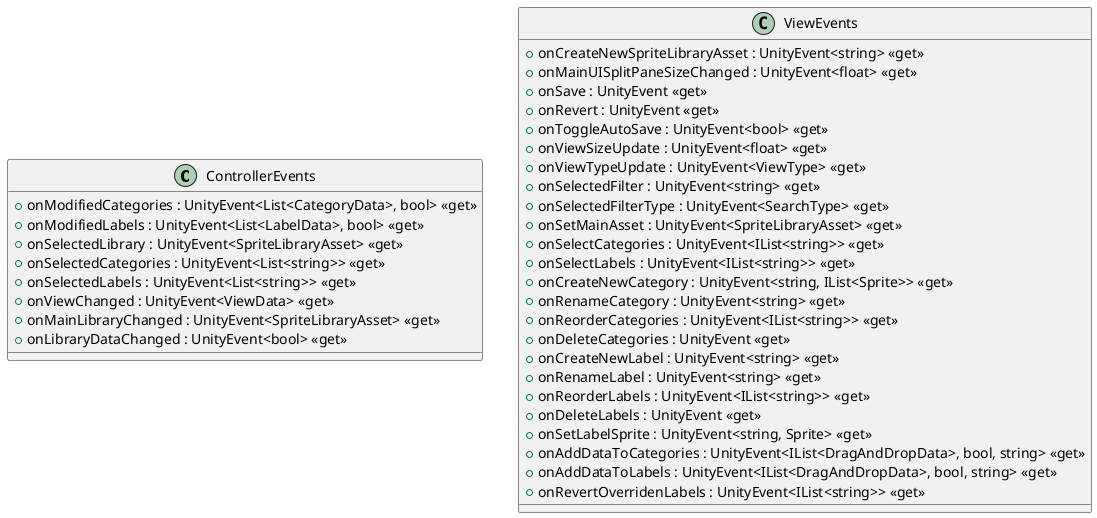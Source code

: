 @startuml
class ControllerEvents {
    + onModifiedCategories : UnityEvent<List<CategoryData>, bool> <<get>>
    + onModifiedLabels : UnityEvent<List<LabelData>, bool> <<get>>
    + onSelectedLibrary : UnityEvent<SpriteLibraryAsset> <<get>>
    + onSelectedCategories : UnityEvent<List<string>> <<get>>
    + onSelectedLabels : UnityEvent<List<string>> <<get>>
    + onViewChanged : UnityEvent<ViewData> <<get>>
    + onMainLibraryChanged : UnityEvent<SpriteLibraryAsset> <<get>>
    + onLibraryDataChanged : UnityEvent<bool> <<get>>
}
class ViewEvents {
    + onCreateNewSpriteLibraryAsset : UnityEvent<string> <<get>>
    + onMainUISplitPaneSizeChanged : UnityEvent<float> <<get>>
    + onSave : UnityEvent <<get>>
    + onRevert : UnityEvent <<get>>
    + onToggleAutoSave : UnityEvent<bool> <<get>>
    + onViewSizeUpdate : UnityEvent<float> <<get>>
    + onViewTypeUpdate : UnityEvent<ViewType> <<get>>
    + onSelectedFilter : UnityEvent<string> <<get>>
    + onSelectedFilterType : UnityEvent<SearchType> <<get>>
    + onSetMainAsset : UnityEvent<SpriteLibraryAsset> <<get>>
    + onSelectCategories : UnityEvent<IList<string>> <<get>>
    + onSelectLabels : UnityEvent<IList<string>> <<get>>
    + onCreateNewCategory : UnityEvent<string, IList<Sprite>> <<get>>
    + onRenameCategory : UnityEvent<string> <<get>>
    + onReorderCategories : UnityEvent<IList<string>> <<get>>
    + onDeleteCategories : UnityEvent <<get>>
    + onCreateNewLabel : UnityEvent<string> <<get>>
    + onRenameLabel : UnityEvent<string> <<get>>
    + onReorderLabels : UnityEvent<IList<string>> <<get>>
    + onDeleteLabels : UnityEvent <<get>>
    + onSetLabelSprite : UnityEvent<string, Sprite> <<get>>
    + onAddDataToCategories : UnityEvent<IList<DragAndDropData>, bool, string> <<get>>
    + onAddDataToLabels : UnityEvent<IList<DragAndDropData>, bool, string> <<get>>
    + onRevertOverridenLabels : UnityEvent<IList<string>> <<get>>
}
@enduml
